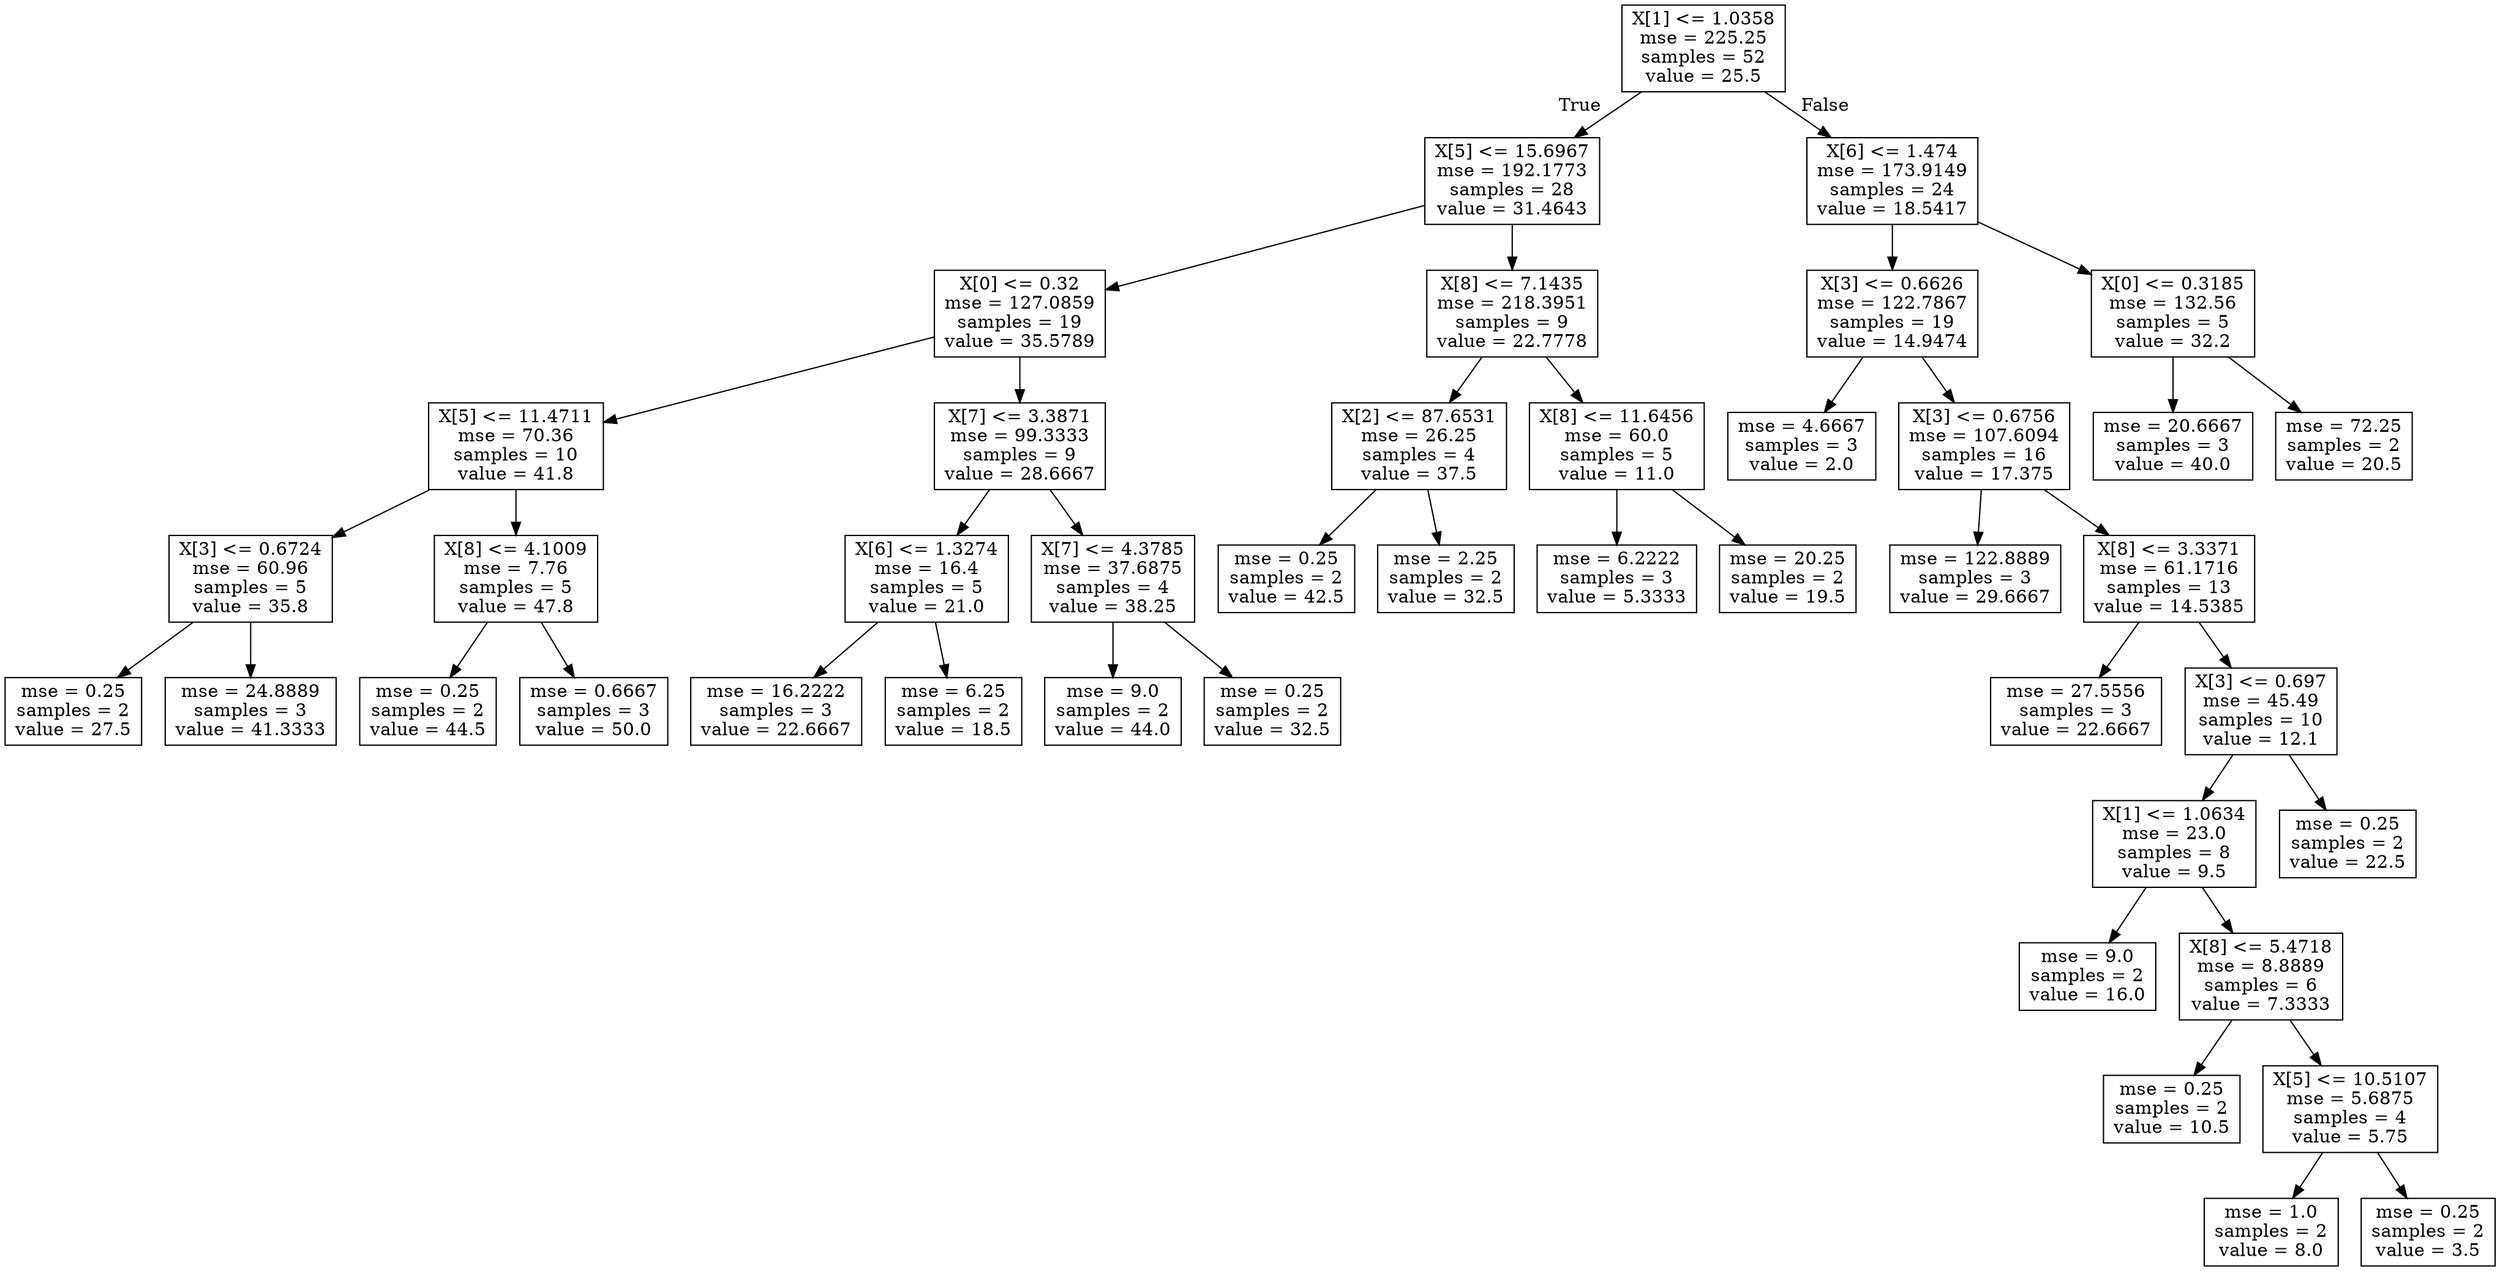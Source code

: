digraph Tree {
node [shape=box] ;
0 [label="X[1] <= 1.0358\nmse = 225.25\nsamples = 52\nvalue = 25.5"] ;
1 [label="X[5] <= 15.6967\nmse = 192.1773\nsamples = 28\nvalue = 31.4643"] ;
0 -> 1 [labeldistance=2.5, labelangle=45, headlabel="True"] ;
2 [label="X[0] <= 0.32\nmse = 127.0859\nsamples = 19\nvalue = 35.5789"] ;
1 -> 2 ;
3 [label="X[5] <= 11.4711\nmse = 70.36\nsamples = 10\nvalue = 41.8"] ;
2 -> 3 ;
4 [label="X[3] <= 0.6724\nmse = 60.96\nsamples = 5\nvalue = 35.8"] ;
3 -> 4 ;
5 [label="mse = 0.25\nsamples = 2\nvalue = 27.5"] ;
4 -> 5 ;
6 [label="mse = 24.8889\nsamples = 3\nvalue = 41.3333"] ;
4 -> 6 ;
7 [label="X[8] <= 4.1009\nmse = 7.76\nsamples = 5\nvalue = 47.8"] ;
3 -> 7 ;
8 [label="mse = 0.25\nsamples = 2\nvalue = 44.5"] ;
7 -> 8 ;
9 [label="mse = 0.6667\nsamples = 3\nvalue = 50.0"] ;
7 -> 9 ;
10 [label="X[7] <= 3.3871\nmse = 99.3333\nsamples = 9\nvalue = 28.6667"] ;
2 -> 10 ;
11 [label="X[6] <= 1.3274\nmse = 16.4\nsamples = 5\nvalue = 21.0"] ;
10 -> 11 ;
12 [label="mse = 16.2222\nsamples = 3\nvalue = 22.6667"] ;
11 -> 12 ;
13 [label="mse = 6.25\nsamples = 2\nvalue = 18.5"] ;
11 -> 13 ;
14 [label="X[7] <= 4.3785\nmse = 37.6875\nsamples = 4\nvalue = 38.25"] ;
10 -> 14 ;
15 [label="mse = 9.0\nsamples = 2\nvalue = 44.0"] ;
14 -> 15 ;
16 [label="mse = 0.25\nsamples = 2\nvalue = 32.5"] ;
14 -> 16 ;
17 [label="X[8] <= 7.1435\nmse = 218.3951\nsamples = 9\nvalue = 22.7778"] ;
1 -> 17 ;
18 [label="X[2] <= 87.6531\nmse = 26.25\nsamples = 4\nvalue = 37.5"] ;
17 -> 18 ;
19 [label="mse = 0.25\nsamples = 2\nvalue = 42.5"] ;
18 -> 19 ;
20 [label="mse = 2.25\nsamples = 2\nvalue = 32.5"] ;
18 -> 20 ;
21 [label="X[8] <= 11.6456\nmse = 60.0\nsamples = 5\nvalue = 11.0"] ;
17 -> 21 ;
22 [label="mse = 6.2222\nsamples = 3\nvalue = 5.3333"] ;
21 -> 22 ;
23 [label="mse = 20.25\nsamples = 2\nvalue = 19.5"] ;
21 -> 23 ;
24 [label="X[6] <= 1.474\nmse = 173.9149\nsamples = 24\nvalue = 18.5417"] ;
0 -> 24 [labeldistance=2.5, labelangle=-45, headlabel="False"] ;
25 [label="X[3] <= 0.6626\nmse = 122.7867\nsamples = 19\nvalue = 14.9474"] ;
24 -> 25 ;
26 [label="mse = 4.6667\nsamples = 3\nvalue = 2.0"] ;
25 -> 26 ;
27 [label="X[3] <= 0.6756\nmse = 107.6094\nsamples = 16\nvalue = 17.375"] ;
25 -> 27 ;
28 [label="mse = 122.8889\nsamples = 3\nvalue = 29.6667"] ;
27 -> 28 ;
29 [label="X[8] <= 3.3371\nmse = 61.1716\nsamples = 13\nvalue = 14.5385"] ;
27 -> 29 ;
30 [label="mse = 27.5556\nsamples = 3\nvalue = 22.6667"] ;
29 -> 30 ;
31 [label="X[3] <= 0.697\nmse = 45.49\nsamples = 10\nvalue = 12.1"] ;
29 -> 31 ;
32 [label="X[1] <= 1.0634\nmse = 23.0\nsamples = 8\nvalue = 9.5"] ;
31 -> 32 ;
33 [label="mse = 9.0\nsamples = 2\nvalue = 16.0"] ;
32 -> 33 ;
34 [label="X[8] <= 5.4718\nmse = 8.8889\nsamples = 6\nvalue = 7.3333"] ;
32 -> 34 ;
35 [label="mse = 0.25\nsamples = 2\nvalue = 10.5"] ;
34 -> 35 ;
36 [label="X[5] <= 10.5107\nmse = 5.6875\nsamples = 4\nvalue = 5.75"] ;
34 -> 36 ;
37 [label="mse = 1.0\nsamples = 2\nvalue = 8.0"] ;
36 -> 37 ;
38 [label="mse = 0.25\nsamples = 2\nvalue = 3.5"] ;
36 -> 38 ;
39 [label="mse = 0.25\nsamples = 2\nvalue = 22.5"] ;
31 -> 39 ;
40 [label="X[0] <= 0.3185\nmse = 132.56\nsamples = 5\nvalue = 32.2"] ;
24 -> 40 ;
41 [label="mse = 20.6667\nsamples = 3\nvalue = 40.0"] ;
40 -> 41 ;
42 [label="mse = 72.25\nsamples = 2\nvalue = 20.5"] ;
40 -> 42 ;
}